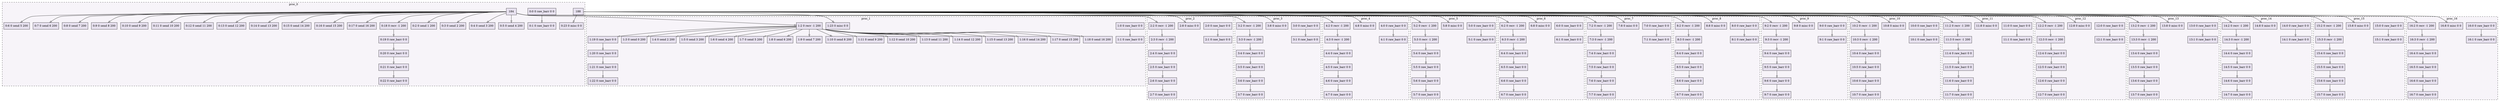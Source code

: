 digraph{node[shape=record style=filled colorscheme=purd9 fillcolor=2];subgraph cluster0{style=dashed;colorscheme=purd9;bgcolor=1;edge[arrowhead=empty];label=proc_0;0[label="0:0 0 raw_barr 0 0"];1[label="0:1 0 raw_barr 0 0"];2[label="0:2 0 send 1 200"];3[label="0:3 0 send 2 200"];4[label="0:4 0 send 3 200"];5[label="0:5 0 send 4 200"];6[label="0:6 0 send 5 200"];7[label="0:7 0 send 6 200"];8[label="0:8 0 send 7 200"];9[label="0:9 0 send 8 200"];10[label="0:10 0 send 9 200"];11[label="0:11 0 send 10 200"];12[label="0:12 0 send 11 200"];13[label="0:13 0 send 12 200"];14[label="0:14 0 send 13 200"];15[label="0:15 0 send 14 200"];16[label="0:16 0 send 15 200"];17[label="0:17 0 send 16 200"];18[label="0:18 0 recv -1 200"];19[label="0:19 0 raw_barr 0 0"];20[label="0:20 0 raw_barr 0 0"];21[label="0:21 0 raw_barr 0 0"];22[label="0:22 0 raw_barr 0 0"];23[label="0:23 0 misc 0 0"];0->1;184->2;184->3;184->4;184->5;184->6;184->7;184->8;184->9;184->10;184->11;184->12;184->13;184->14;184->15;184->16;184->17;184->18;18->19;19->20;20->21;21->22;188->23;}subgraph cluster1{style=dashed;colorscheme=purd9;bgcolor=1;edge[arrowhead=empty];label=proc_1;24[label="1:0 0 raw_barr 0 0"];25[label="1:1 0 raw_barr 0 0"];26[label="1:2 0 recv -1 200"];27[label="1:3 0 send 0 200"];28[label="1:4 0 send 2 200"];29[label="1:5 0 send 3 200"];30[label="1:6 0 send 4 200"];31[label="1:7 0 send 5 200"];32[label="1:8 0 send 6 200"];33[label="1:9 0 send 7 200"];34[label="1:10 0 send 8 200"];35[label="1:11 0 send 9 200"];36[label="1:12 0 send 10 200"];37[label="1:13 0 send 11 200"];38[label="1:14 0 send 12 200"];39[label="1:15 0 send 13 200"];40[label="1:16 0 send 14 200"];41[label="1:17 0 send 15 200"];42[label="1:18 0 send 16 200"];43[label="1:19 0 raw_barr 0 0"];44[label="1:20 0 raw_barr 0 0"];45[label="1:21 0 raw_barr 0 0"];46[label="1:22 0 raw_barr 0 0"];47[label="1:23 0 misc 0 0"];24->25;184->26;26->27;26->28;26->29;26->30;26->31;26->32;26->33;26->34;26->35;26->36;26->37;26->38;26->39;26->40;26->41;26->42;26->43;43->44;44->45;45->46;188->47;}subgraph cluster2{style=dashed;colorscheme=purd9;bgcolor=1;edge[arrowhead=empty];label=proc_2;48[label="2:0 0 raw_barr 0 0"];49[label="2:1 0 raw_barr 0 0"];50[label="2:2 0 recv -1 200"];51[label="2:3 0 recv -1 200"];52[label="2:4 0 raw_barr 0 0"];53[label="2:5 0 raw_barr 0 0"];54[label="2:6 0 raw_barr 0 0"];55[label="2:7 0 raw_barr 0 0"];56[label="2:8 0 misc 0 0"];48->49;184->50;50->51;51->52;52->53;53->54;54->55;188->56;}subgraph cluster3{style=dashed;colorscheme=purd9;bgcolor=1;edge[arrowhead=empty];label=proc_3;57[label="3:0 0 raw_barr 0 0"];58[label="3:1 0 raw_barr 0 0"];59[label="3:2 0 recv -1 200"];60[label="3:3 0 recv -1 200"];61[label="3:4 0 raw_barr 0 0"];62[label="3:5 0 raw_barr 0 0"];63[label="3:6 0 raw_barr 0 0"];64[label="3:7 0 raw_barr 0 0"];65[label="3:8 0 misc 0 0"];57->58;184->59;59->60;60->61;61->62;62->63;63->64;188->65;}subgraph cluster4{style=dashed;colorscheme=purd9;bgcolor=1;edge[arrowhead=empty];label=proc_4;66[label="4:0 0 raw_barr 0 0"];67[label="4:1 0 raw_barr 0 0"];68[label="4:2 0 recv -1 200"];69[label="4:3 0 recv -1 200"];70[label="4:4 0 raw_barr 0 0"];71[label="4:5 0 raw_barr 0 0"];72[label="4:6 0 raw_barr 0 0"];73[label="4:7 0 raw_barr 0 0"];74[label="4:8 0 misc 0 0"];66->67;184->68;68->69;69->70;70->71;71->72;72->73;188->74;}subgraph cluster5{style=dashed;colorscheme=purd9;bgcolor=1;edge[arrowhead=empty];label=proc_5;75[label="5:0 0 raw_barr 0 0"];76[label="5:1 0 raw_barr 0 0"];77[label="5:2 0 recv -1 200"];78[label="5:3 0 recv -1 200"];79[label="5:4 0 raw_barr 0 0"];80[label="5:5 0 raw_barr 0 0"];81[label="5:6 0 raw_barr 0 0"];82[label="5:7 0 raw_barr 0 0"];83[label="5:8 0 misc 0 0"];75->76;184->77;77->78;78->79;79->80;80->81;81->82;188->83;}subgraph cluster6{style=dashed;colorscheme=purd9;bgcolor=1;edge[arrowhead=empty];label=proc_6;84[label="6:0 0 raw_barr 0 0"];85[label="6:1 0 raw_barr 0 0"];86[label="6:2 0 recv -1 200"];87[label="6:3 0 recv -1 200"];88[label="6:4 0 raw_barr 0 0"];89[label="6:5 0 raw_barr 0 0"];90[label="6:6 0 raw_barr 0 0"];91[label="6:7 0 raw_barr 0 0"];92[label="6:8 0 misc 0 0"];84->85;184->86;86->87;87->88;88->89;89->90;90->91;188->92;}subgraph cluster7{style=dashed;colorscheme=purd9;bgcolor=1;edge[arrowhead=empty];label=proc_7;93[label="7:0 0 raw_barr 0 0"];94[label="7:1 0 raw_barr 0 0"];95[label="7:2 0 recv -1 200"];96[label="7:3 0 recv -1 200"];97[label="7:4 0 raw_barr 0 0"];98[label="7:5 0 raw_barr 0 0"];99[label="7:6 0 raw_barr 0 0"];100[label="7:7 0 raw_barr 0 0"];101[label="7:8 0 misc 0 0"];93->94;184->95;95->96;96->97;97->98;98->99;99->100;188->101;}subgraph cluster8{style=dashed;colorscheme=purd9;bgcolor=1;edge[arrowhead=empty];label=proc_8;102[label="8:0 0 raw_barr 0 0"];103[label="8:1 0 raw_barr 0 0"];104[label="8:2 0 recv -1 200"];105[label="8:3 0 recv -1 200"];106[label="8:4 0 raw_barr 0 0"];107[label="8:5 0 raw_barr 0 0"];108[label="8:6 0 raw_barr 0 0"];109[label="8:7 0 raw_barr 0 0"];110[label="8:8 0 misc 0 0"];102->103;184->104;104->105;105->106;106->107;107->108;108->109;188->110;}subgraph cluster9{style=dashed;colorscheme=purd9;bgcolor=1;edge[arrowhead=empty];label=proc_9;111[label="9:0 0 raw_barr 0 0"];112[label="9:1 0 raw_barr 0 0"];113[label="9:2 0 recv -1 200"];114[label="9:3 0 recv -1 200"];115[label="9:4 0 raw_barr 0 0"];116[label="9:5 0 raw_barr 0 0"];117[label="9:6 0 raw_barr 0 0"];118[label="9:7 0 raw_barr 0 0"];119[label="9:8 0 misc 0 0"];111->112;184->113;113->114;114->115;115->116;116->117;117->118;188->119;}subgraph cluster10{style=dashed;colorscheme=purd9;bgcolor=1;edge[arrowhead=empty];label=proc_10;120[label="10:0 0 raw_barr 0 0"];121[label="10:1 0 raw_barr 0 0"];122[label="10:2 0 recv -1 200"];123[label="10:3 0 recv -1 200"];124[label="10:4 0 raw_barr 0 0"];125[label="10:5 0 raw_barr 0 0"];126[label="10:6 0 raw_barr 0 0"];127[label="10:7 0 raw_barr 0 0"];128[label="10:8 0 misc 0 0"];120->121;184->122;122->123;123->124;124->125;125->126;126->127;188->128;}subgraph cluster11{style=dashed;colorscheme=purd9;bgcolor=1;edge[arrowhead=empty];label=proc_11;129[label="11:0 0 raw_barr 0 0"];130[label="11:1 0 raw_barr 0 0"];131[label="11:2 0 recv -1 200"];132[label="11:3 0 recv -1 200"];133[label="11:4 0 raw_barr 0 0"];134[label="11:5 0 raw_barr 0 0"];135[label="11:6 0 raw_barr 0 0"];136[label="11:7 0 raw_barr 0 0"];137[label="11:8 0 misc 0 0"];129->130;184->131;131->132;132->133;133->134;134->135;135->136;188->137;}subgraph cluster12{style=dashed;colorscheme=purd9;bgcolor=1;edge[arrowhead=empty];label=proc_12;138[label="12:0 0 raw_barr 0 0"];139[label="12:1 0 raw_barr 0 0"];140[label="12:2 0 recv -1 200"];141[label="12:3 0 recv -1 200"];142[label="12:4 0 raw_barr 0 0"];143[label="12:5 0 raw_barr 0 0"];144[label="12:6 0 raw_barr 0 0"];145[label="12:7 0 raw_barr 0 0"];146[label="12:8 0 misc 0 0"];138->139;184->140;140->141;141->142;142->143;143->144;144->145;188->146;}subgraph cluster13{style=dashed;colorscheme=purd9;bgcolor=1;edge[arrowhead=empty];label=proc_13;147[label="13:0 0 raw_barr 0 0"];148[label="13:1 0 raw_barr 0 0"];149[label="13:2 0 recv -1 200"];150[label="13:3 0 recv -1 200"];151[label="13:4 0 raw_barr 0 0"];152[label="13:5 0 raw_barr 0 0"];153[label="13:6 0 raw_barr 0 0"];154[label="13:7 0 raw_barr 0 0"];155[label="13:8 0 misc 0 0"];147->148;184->149;149->150;150->151;151->152;152->153;153->154;188->155;}subgraph cluster14{style=dashed;colorscheme=purd9;bgcolor=1;edge[arrowhead=empty];label=proc_14;156[label="14:0 0 raw_barr 0 0"];157[label="14:1 0 raw_barr 0 0"];158[label="14:2 0 recv -1 200"];159[label="14:3 0 recv -1 200"];160[label="14:4 0 raw_barr 0 0"];161[label="14:5 0 raw_barr 0 0"];162[label="14:6 0 raw_barr 0 0"];163[label="14:7 0 raw_barr 0 0"];164[label="14:8 0 misc 0 0"];156->157;184->158;158->159;159->160;160->161;161->162;162->163;188->164;}subgraph cluster15{style=dashed;colorscheme=purd9;bgcolor=1;edge[arrowhead=empty];label=proc_15;165[label="15:0 0 raw_barr 0 0"];166[label="15:1 0 raw_barr 0 0"];167[label="15:2 0 recv -1 200"];168[label="15:3 0 recv -1 200"];169[label="15:4 0 raw_barr 0 0"];170[label="15:5 0 raw_barr 0 0"];171[label="15:6 0 raw_barr 0 0"];172[label="15:7 0 raw_barr 0 0"];173[label="15:8 0 misc 0 0"];165->166;184->167;167->168;168->169;169->170;170->171;171->172;188->173;}subgraph cluster16{style=dashed;colorscheme=purd9;bgcolor=1;edge[arrowhead=empty];label=proc_16;174[label="16:0 0 raw_barr 0 0"];175[label="16:1 0 raw_barr 0 0"];176[label="16:2 0 recv -1 200"];177[label="16:3 0 recv -1 200"];178[label="16:4 0 raw_barr 0 0"];179[label="16:5 0 raw_barr 0 0"];180[label="16:6 0 raw_barr 0 0"];181[label="16:7 0 raw_barr 0 0"];182[label="16:8 0 misc 0 0"];174->175;184->176;176->177;177->178;178->179;179->180;180->181;188->182;}}